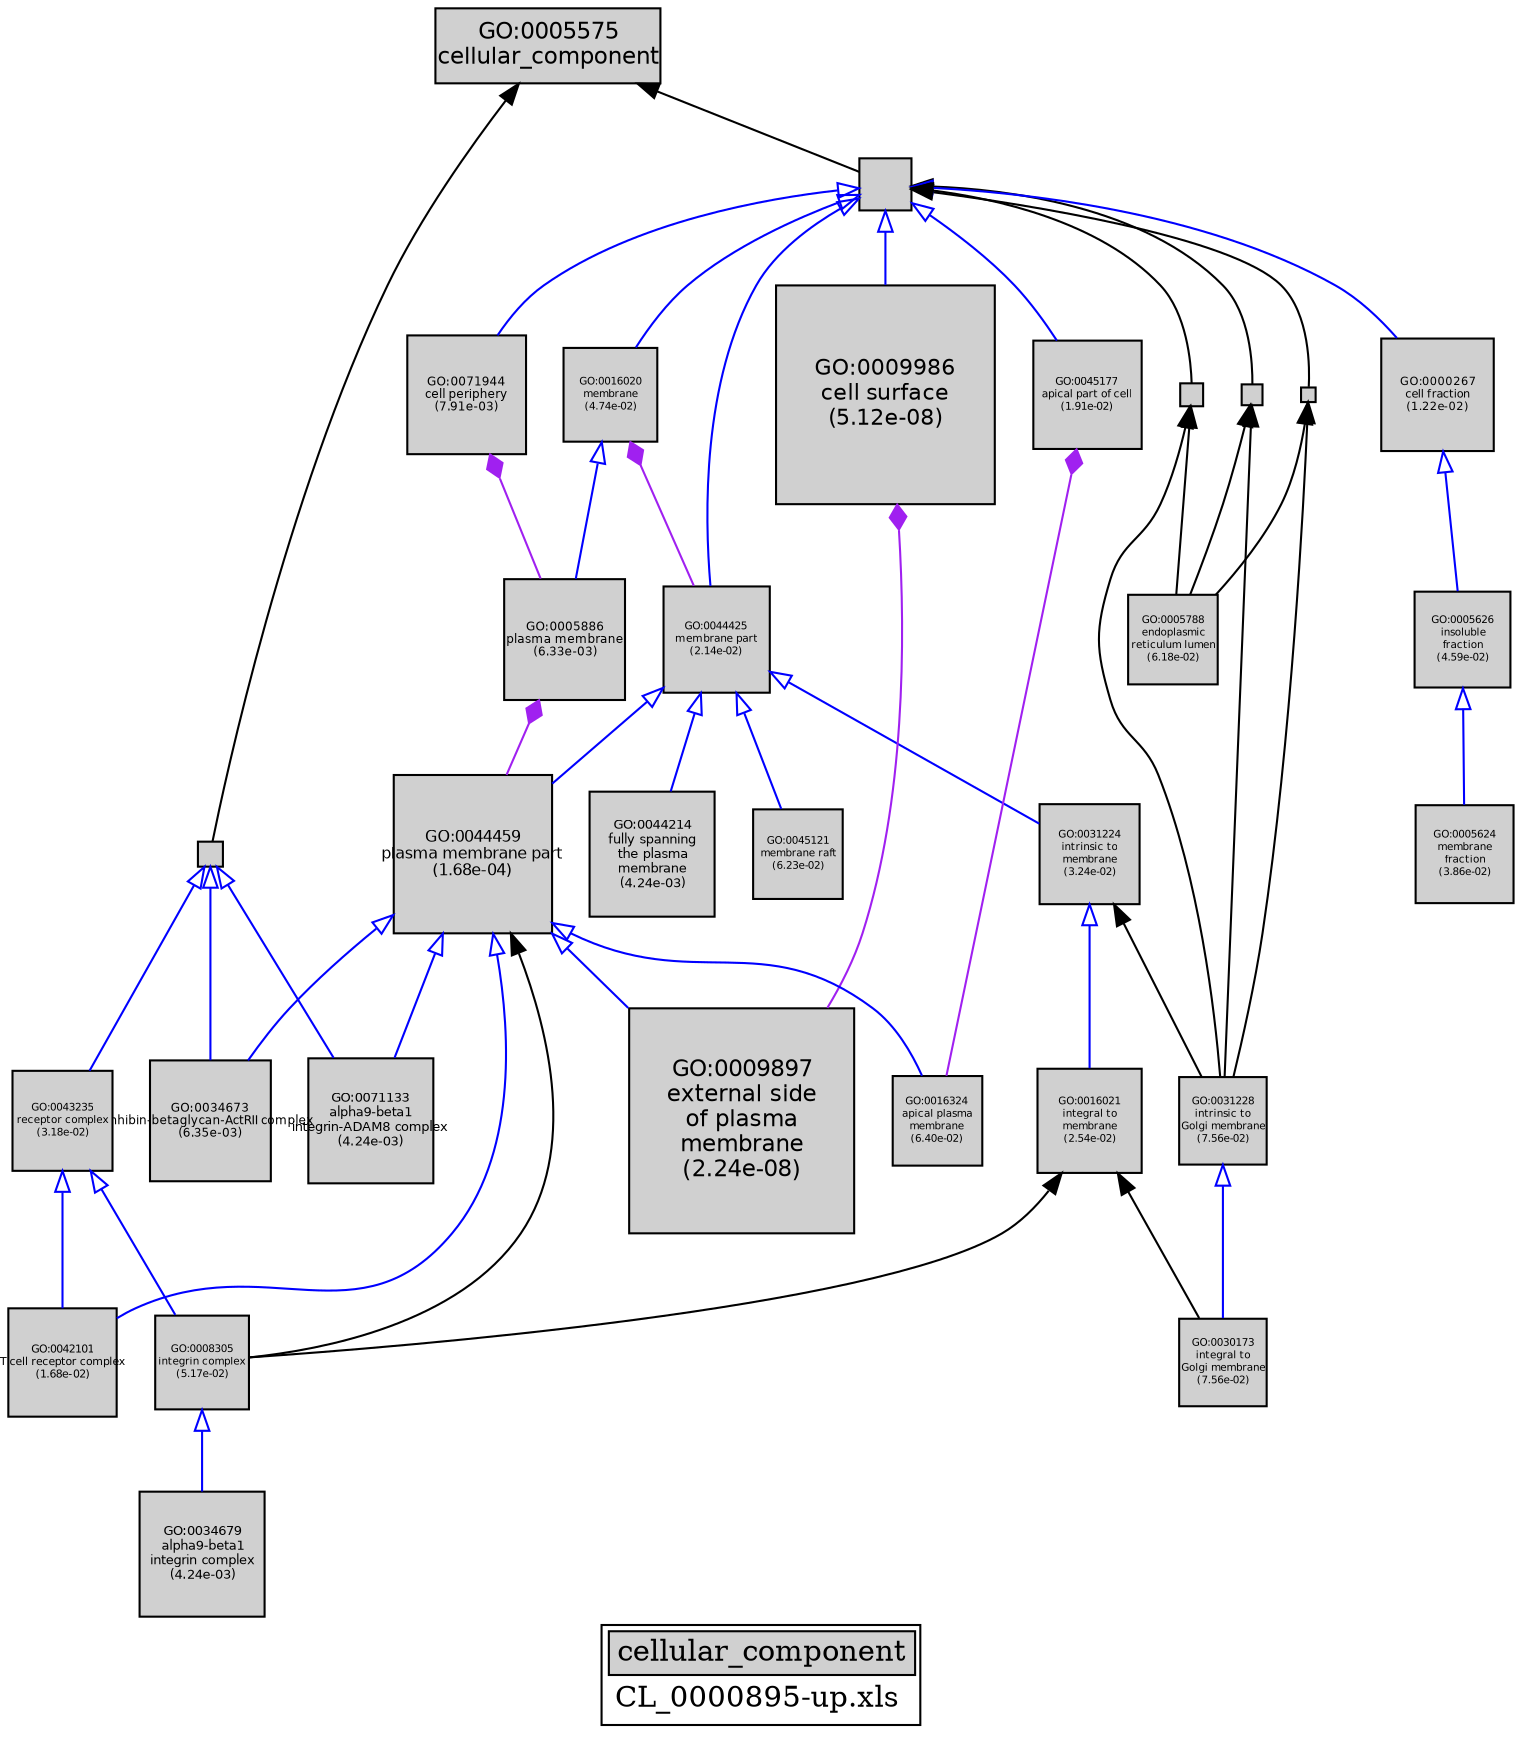 digraph "cellular_component" {
graph [ bgcolor = "#FFFFFF", label = <<TABLE COLOR="black" BGCOLOR="white"><TR><TD COLSPAN="2" BGCOLOR="#D0D0D0"><FONT COLOR="black">cellular_component</FONT></TD></TR><TR><TD BORDER="0">CL_0000895-up.xls</TD></TR></TABLE>> ];
node [ fontname = "Helvetica" ];

subgraph "nodes" {

node [ style = "filled", fixedsize = "true", width = 1, shape = "box", fontsize = 9, fillcolor = "#D0D0D0", fontcolor = "black", color = "black" ];

"GO:0044425" [ URL = "#GO:0044425", label = <<TABLE BORDER="0"><TR><TD>GO:0044425<BR/>membrane part<BR/>(2.14e-02)</TD></TR></TABLE>>, width = 0.70611036456, shape = "box", fontsize = 5.08399462483, height = 0.70611036456 ];
"GO:0043234" [ URL = "#GO:0043234", label = "", width = 0.167840449512, shape = "box", height = 0.167840449512 ];
"GO:0016021" [ URL = "#GO:0016021", label = <<TABLE BORDER="0"><TR><TD>GO:0016021<BR/>integral to<BR/>membrane<BR/>(2.54e-02)</TD></TR></TABLE>>, width = 0.690627880492, shape = "box", fontsize = 5.0, height = 0.690627880492 ];
"GO:0005626" [ URL = "#GO:0005626", label = <<TABLE BORDER="0"><TR><TD>GO:0005626<BR/>insoluble<BR/>fraction<BR/>(4.59e-02)</TD></TR></TABLE>>, width = 0.6338496921, shape = "box", fontsize = 5.0, height = 0.6338496921 ];
"GO:0005575" [ URL = "#GO:0005575", label = <<TABLE BORDER="0"><TR><TD>GO:0005575<BR/>cellular_component</TD></TR></TABLE>>, width = 1.5, shape = "box", fontsize = 10.8 ];
"GO:0045121" [ URL = "#GO:0045121", label = <<TABLE BORDER="0"><TR><TD>GO:0045121<BR/>membrane raft<BR/>(6.23e-02)</TD></TR></TABLE>>, width = 0.602414278963, shape = "box", fontsize = 5.0, height = 0.602414278963 ];
"GO:0043231" [ URL = "#GO:0043231", label = "", width = 0.132651423822, shape = "box", height = 0.132651423822 ];
"GO:0031224" [ URL = "#GO:0031224", label = <<TABLE BORDER="0"><TR><TD>GO:0031224<BR/>intrinsic to<BR/>membrane<BR/>(3.24e-02)</TD></TR></TABLE>>, width = 0.66799412504, shape = "box", fontsize = 5.0, height = 0.66799412504 ];
"GO:0044214" [ URL = "#GO:0044214", label = <<TABLE BORDER="0"><TR><TD>GO:0044214<BR/>fully spanning<BR/>the plasma<BR/>membrane<BR/>(4.24e-03)</TD></TR></TABLE>>, width = 0.83951650756, shape = "box", fontsize = 6.04451885443, height = 0.83951650756 ];
"GO:0034679" [ URL = "#GO:0034679", label = <<TABLE BORDER="0"><TR><TD>GO:0034679<BR/>alpha9-beta1<BR/>integrin complex<BR/>(4.24e-03)</TD></TR></TABLE>>, width = 0.83951650756, shape = "box", fontsize = 6.04451885443, height = 0.83951650756 ];
"GO:0005886" [ URL = "#GO:0005886", label = <<TABLE BORDER="0"><TR><TD>GO:0005886<BR/>plasma membrane<BR/>(6.33e-03)</TD></TR></TABLE>>, width = 0.808578372214, shape = "box", fontsize = 5.82176427994, height = 0.808578372214 ];
"GO:0008305" [ URL = "#GO:0008305", label = <<TABLE BORDER="0"><TR><TD>GO:0008305<BR/>integrin complex<BR/>(5.17e-02)</TD></TR></TABLE>>, width = 0.621787132036, shape = "box", fontsize = 5.0, height = 0.621787132036 ];
"GO:0071133" [ URL = "#GO:0071133", label = <<TABLE BORDER="0"><TR><TD>GO:0071133<BR/>alpha9-beta1<BR/>integrin-ADAM8 complex<BR/>(4.24e-03)</TD></TR></TABLE>>, width = 0.83951650756, shape = "box", fontsize = 6.04451885443, height = 0.83951650756 ];
"GO:0031228" [ URL = "#GO:0031228", label = <<TABLE BORDER="0"><TR><TD>GO:0031228<BR/>intrinsic to<BR/>Golgi membrane<BR/>(7.56e-02)</TD></TR></TABLE>>, width = 0.581656892759, shape = "box", fontsize = 5.0, height = 0.581656892759 ];
"GO:0009986" [ URL = "#GO:0009986", label = <<TABLE BORDER="0"><TR><TD>GO:0009986<BR/>cell surface<BR/>(5.12e-08)</TD></TR></TABLE>>, width = 1.46444718144, shape = "box", fontsize = 10.5440197063, height = 1.46444718144 ];
"GO:0030173" [ URL = "#GO:0030173", label = <<TABLE BORDER="0"><TR><TD>GO:0030173<BR/>integral to<BR/>Golgi membrane<BR/>(7.56e-02)</TD></TR></TABLE>>, width = 0.581656892759, shape = "box", fontsize = 5.0, height = 0.581656892759 ];
"GO:0016020" [ URL = "#GO:0016020", label = <<TABLE BORDER="0"><TR><TD>GO:0016020<BR/>membrane<BR/>(4.74e-02)</TD></TR></TABLE>>, width = 0.630608075028, shape = "box", fontsize = 5.0, height = 0.630608075028 ];
"GO:0044446" [ URL = "#GO:0044446", label = "", width = 0.103644257506, shape = "box", height = 0.103644257506 ];
"GO:0005624" [ URL = "#GO:0005624", label = <<TABLE BORDER="0"><TR><TD>GO:0005624<BR/>membrane<BR/>fraction<BR/>(3.86e-02)</TD></TR></TABLE>>, width = 0.651131237866, shape = "box", fontsize = 5.0, height = 0.651131237866 ];
"GO:0009897" [ URL = "#GO:0009897", label = <<TABLE BORDER="0"><TR><TD>GO:0009897<BR/>external side<BR/>of plasma<BR/>membrane<BR/>(2.24e-08)</TD></TR></TABLE>>, width = 1.5, shape = "box", fontsize = 10.8, height = 1.5 ];
"GO:0000267" [ URL = "#GO:0000267", label = <<TABLE BORDER="0"><TR><TD>GO:0000267<BR/>cell fraction<BR/>(1.22e-02)</TD></TR></TABLE>>, width = 0.755245911484, shape = "box", fontsize = 5.43777056268, height = 0.755245911484 ];
"GO:0005788" [ URL = "#GO:0005788", label = <<TABLE BORDER="0"><TR><TD>GO:0005788<BR/>endoplasmic<BR/>reticulum lumen<BR/>(6.18e-02)</TD></TR></TABLE>>, width = 0.603394506952, shape = "box", fontsize = 5.0, height = 0.603394506952 ];
"GO:0044464" [ URL = "#GO:0044464", label = "", width = 0.351176155507, shape = "box", height = 0.351176155507 ];
"GO:0034673" [ URL = "#GO:0034673", label = <<TABLE BORDER="0"><TR><TD>GO:0034673<BR/>inhibin-betaglycan-ActRII complex<BR/>(6.35e-03)</TD></TR></TABLE>>, width = 0.808307049878, shape = "box", fontsize = 5.81981075912, height = 0.808307049878 ];
"GO:0042101" [ URL = "#GO:0042101", label = <<TABLE BORDER="0"><TR><TD>GO:0042101<BR/>T cell receptor complex<BR/>(1.68e-02)</TD></TR></TABLE>>, width = 0.727525135151, shape = "box", fontsize = 5.23818097309, height = 0.727525135151 ];
"GO:0071944" [ URL = "#GO:0071944", label = <<TABLE BORDER="0"><TR><TD>GO:0071944<BR/>cell periphery<BR/>(7.91e-03)</TD></TR></TABLE>>, width = 0.790827492731, shape = "box", fontsize = 5.69395794767, height = 0.790827492731 ];
"GO:0016324" [ URL = "#GO:0016324", label = <<TABLE BORDER="0"><TR><TD>GO:0016324<BR/>apical plasma<BR/>membrane<BR/>(6.40e-02)</TD></TR></TABLE>>, width = 0.599537634302, shape = "box", fontsize = 5.0, height = 0.599537634302 ];
"GO:0043235" [ URL = "#GO:0043235", label = <<TABLE BORDER="0"><TR><TD>GO:0043235<BR/>receptor complex<BR/>(3.18e-02)</TD></TR></TABLE>>, width = 0.669732602198, shape = "box", fontsize = 5.0, height = 0.669732602198 ];
"GO:0044459" [ URL = "#GO:0044459", label = <<TABLE BORDER="0"><TR><TD>GO:0044459<BR/>plasma membrane part<BR/>(1.68e-04)</TD></TR></TABLE>>, width = 1.0559861631, shape = "box", fontsize = 7.60310037433, height = 1.0559861631 ];
"GO:0045177" [ URL = "#GO:0045177", label = <<TABLE BORDER="0"><TR><TD>GO:0045177<BR/>apical part of cell<BR/>(1.91e-02)</TD></TR></TABLE>>, width = 0.71668502706, shape = "box", fontsize = 5.16013219483, height = 0.71668502706 ];
"GO:0044444" [ URL = "#GO:0044444", label = "", width = 0.15372654902, shape = "box", height = 0.15372654902 ];
}
subgraph "edges" {


edge [ dir = "back", weight = 1 ];
subgraph "regulates" {


edge [ color = "cyan", arrowtail = "none" ];
subgraph "positive" {


edge [ color = "green", arrowtail = "vee" ];
}
subgraph "negative" {


edge [ color = "red", arrowtail = "tee" ];
}
}
subgraph "part_of" {


edge [ color = "purple", arrowtail = "diamond", weight = 2.5 ];
"GO:0045177" -> "GO:0016324";
"GO:0016020" -> "GO:0044425";
"GO:0071944" -> "GO:0005886";
"GO:0005886" -> "GO:0044459";
"GO:0009986" -> "GO:0009897";
}
subgraph "is_a" {


edge [ color = "blue", arrowtail = "empty", weight = 5.0 ];
"GO:0044425" -> "GO:0044459";
"GO:0044459" -> "GO:0009897";
"GO:0044459" -> "GO:0071133";
"GO:0044464" -> "GO:0071944";
"GO:0016020" -> "GO:0005886";
"GO:0044425" -> "GO:0031224";
"GO:0044464" -> "GO:0009986";
"GO:0044425" -> "GO:0045121";
"GO:0031224" -> "GO:0016021";
"GO:0044459" -> "GO:0016324";
"GO:0043234" -> "GO:0071133";
"GO:0044464" -> "GO:0016020";
"GO:0000267" -> "GO:0005626";
"GO:0031228" -> "GO:0030173";
"GO:0043234" -> "GO:0034673";
"GO:0044464" -> "GO:0044425";
"GO:0044464" -> "GO:0045177";
"GO:0043235" -> "GO:0008305";
"GO:0044459" -> "GO:0034673";
"GO:0044459" -> "GO:0042101";
"GO:0043235" -> "GO:0042101";
"GO:0005626" -> "GO:0005624";
"GO:0044425" -> "GO:0044214";
"GO:0008305" -> "GO:0034679";
"GO:0043234" -> "GO:0043235";
"GO:0044464" -> "GO:0000267";
}
"GO:0005575" -> "GO:0043234";
"GO:0043231" -> "GO:0005788";
"GO:0044464" -> "GO:0044446";
"GO:0005575" -> "GO:0044464";
"GO:0044444" -> "GO:0031228";
"GO:0016021" -> "GO:0030173";
"GO:0044446" -> "GO:0005788";
"GO:0044464" -> "GO:0044444";
"GO:0031224" -> "GO:0031228";
"GO:0044459" -> "GO:0008305";
"GO:0044444" -> "GO:0005788";
"GO:0016021" -> "GO:0008305";
"GO:0043231" -> "GO:0031228";
"GO:0044464" -> "GO:0043231";
"GO:0044446" -> "GO:0031228";
}
}
